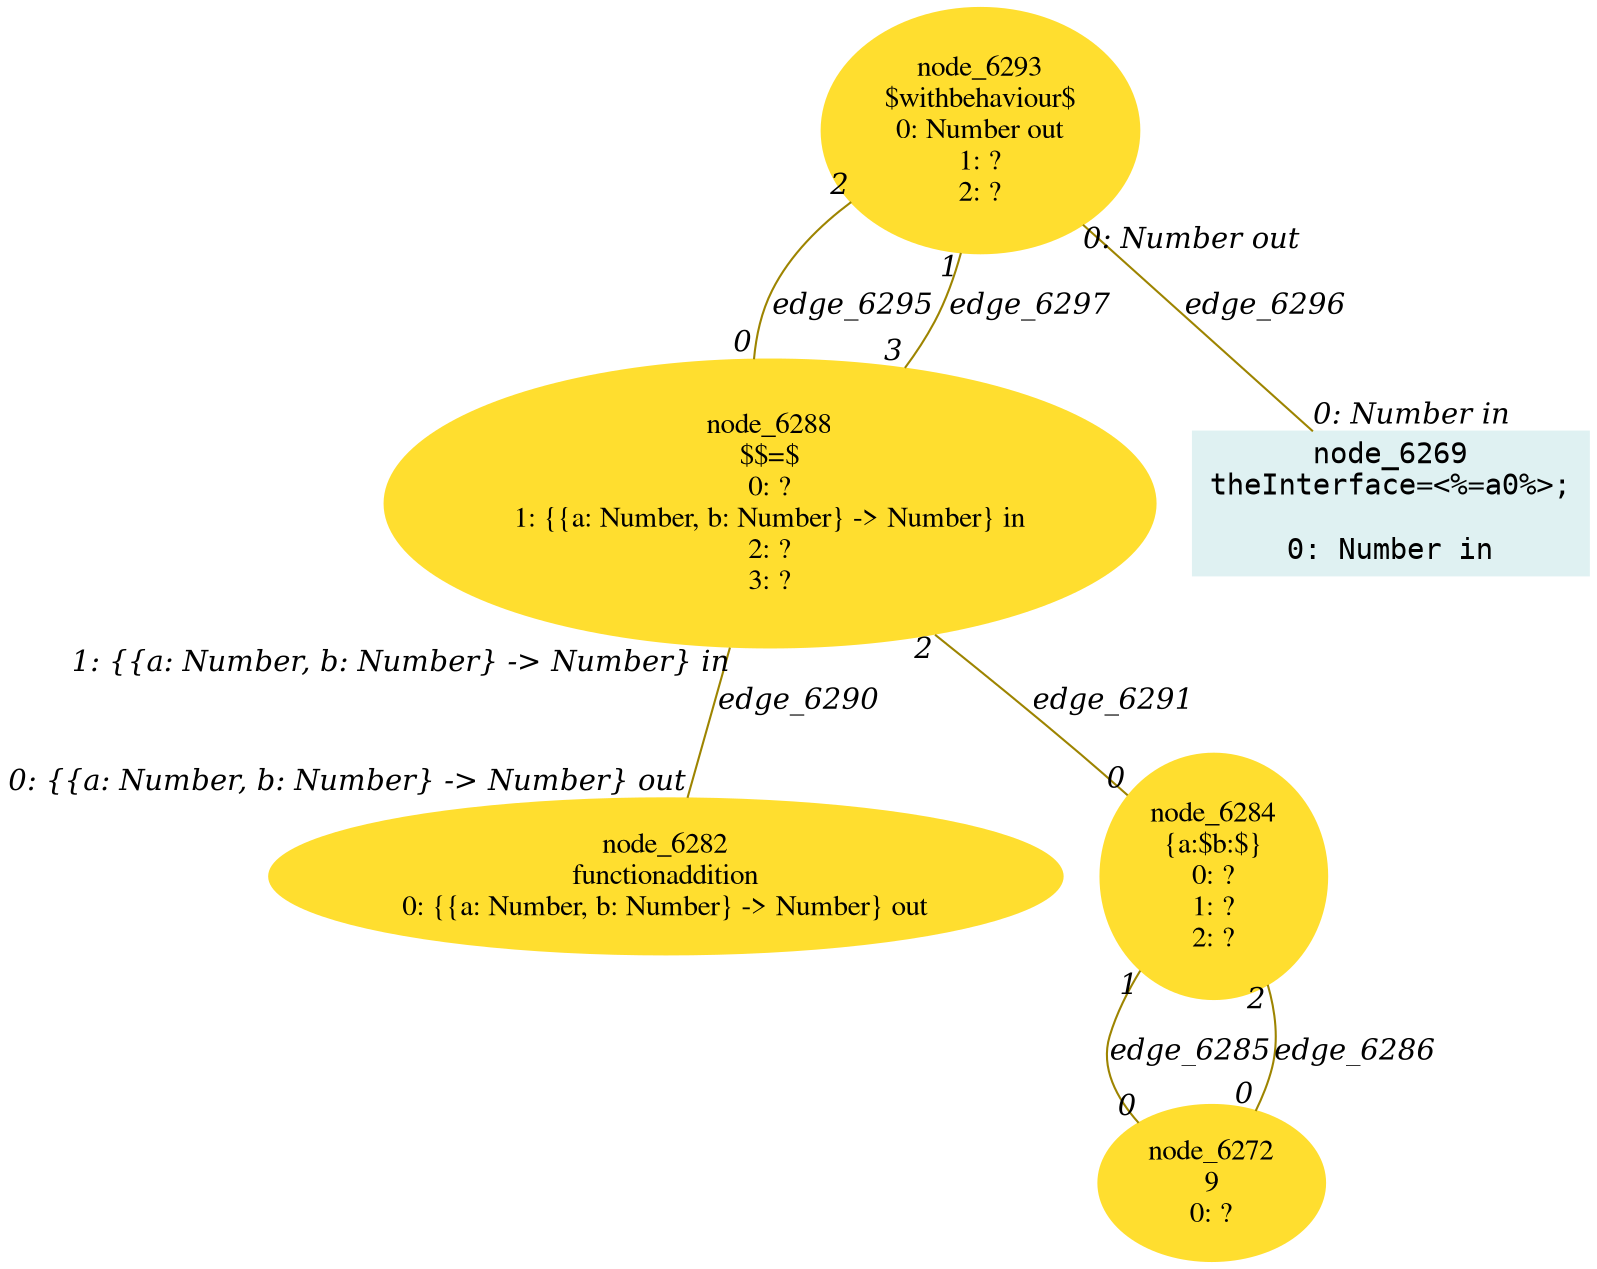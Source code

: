 digraph g{node_6269 [shape="box", style="filled", color="#dff1f2", fontname="Courier", label="node_6269
theInterface=<%=a0%>;

0: Number in" ]
node_6272 [shape="ellipse", style="filled", color="#ffde2f", fontname="Times", label="node_6272
9
0: ?" ]
node_6282 [shape="ellipse", style="filled", color="#ffde2f", fontname="Times", label="node_6282
functionaddition
0: {{a: Number, b: Number} -> Number} out" ]
node_6284 [shape="ellipse", style="filled", color="#ffde2f", fontname="Times", label="node_6284
{a:$b:$}
0: ?
1: ?
2: ?" ]
node_6288 [shape="ellipse", style="filled", color="#ffde2f", fontname="Times", label="node_6288
$$=$
0: ?
1: {{a: Number, b: Number} -> Number} in
2: ?
3: ?" ]
node_6293 [shape="ellipse", style="filled", color="#ffde2f", fontname="Times", label="node_6293
$withbehaviour$
0: Number out
1: ?
2: ?" ]
node_6284 -> node_6272 [dir=none, arrowHead=none, fontname="Times-Italic", arrowsize=1, color="#9d8400", label="edge_6285",  headlabel="0", taillabel="1" ]
node_6284 -> node_6272 [dir=none, arrowHead=none, fontname="Times-Italic", arrowsize=1, color="#9d8400", label="edge_6286",  headlabel="0", taillabel="2" ]
node_6288 -> node_6282 [dir=none, arrowHead=none, fontname="Times-Italic", arrowsize=1, color="#9d8400", label="edge_6290",  headlabel="0: {{a: Number, b: Number} -> Number} out", taillabel="1: {{a: Number, b: Number} -> Number} in" ]
node_6288 -> node_6284 [dir=none, arrowHead=none, fontname="Times-Italic", arrowsize=1, color="#9d8400", label="edge_6291",  headlabel="0", taillabel="2" ]
node_6293 -> node_6288 [dir=none, arrowHead=none, fontname="Times-Italic", arrowsize=1, color="#9d8400", label="edge_6295",  headlabel="0", taillabel="2" ]
node_6293 -> node_6269 [dir=none, arrowHead=none, fontname="Times-Italic", arrowsize=1, color="#9d8400", label="edge_6296",  headlabel="0: Number in", taillabel="0: Number out" ]
node_6288 -> node_6293 [dir=none, arrowHead=none, fontname="Times-Italic", arrowsize=1, color="#9d8400", label="edge_6297",  headlabel="1", taillabel="3" ]
}